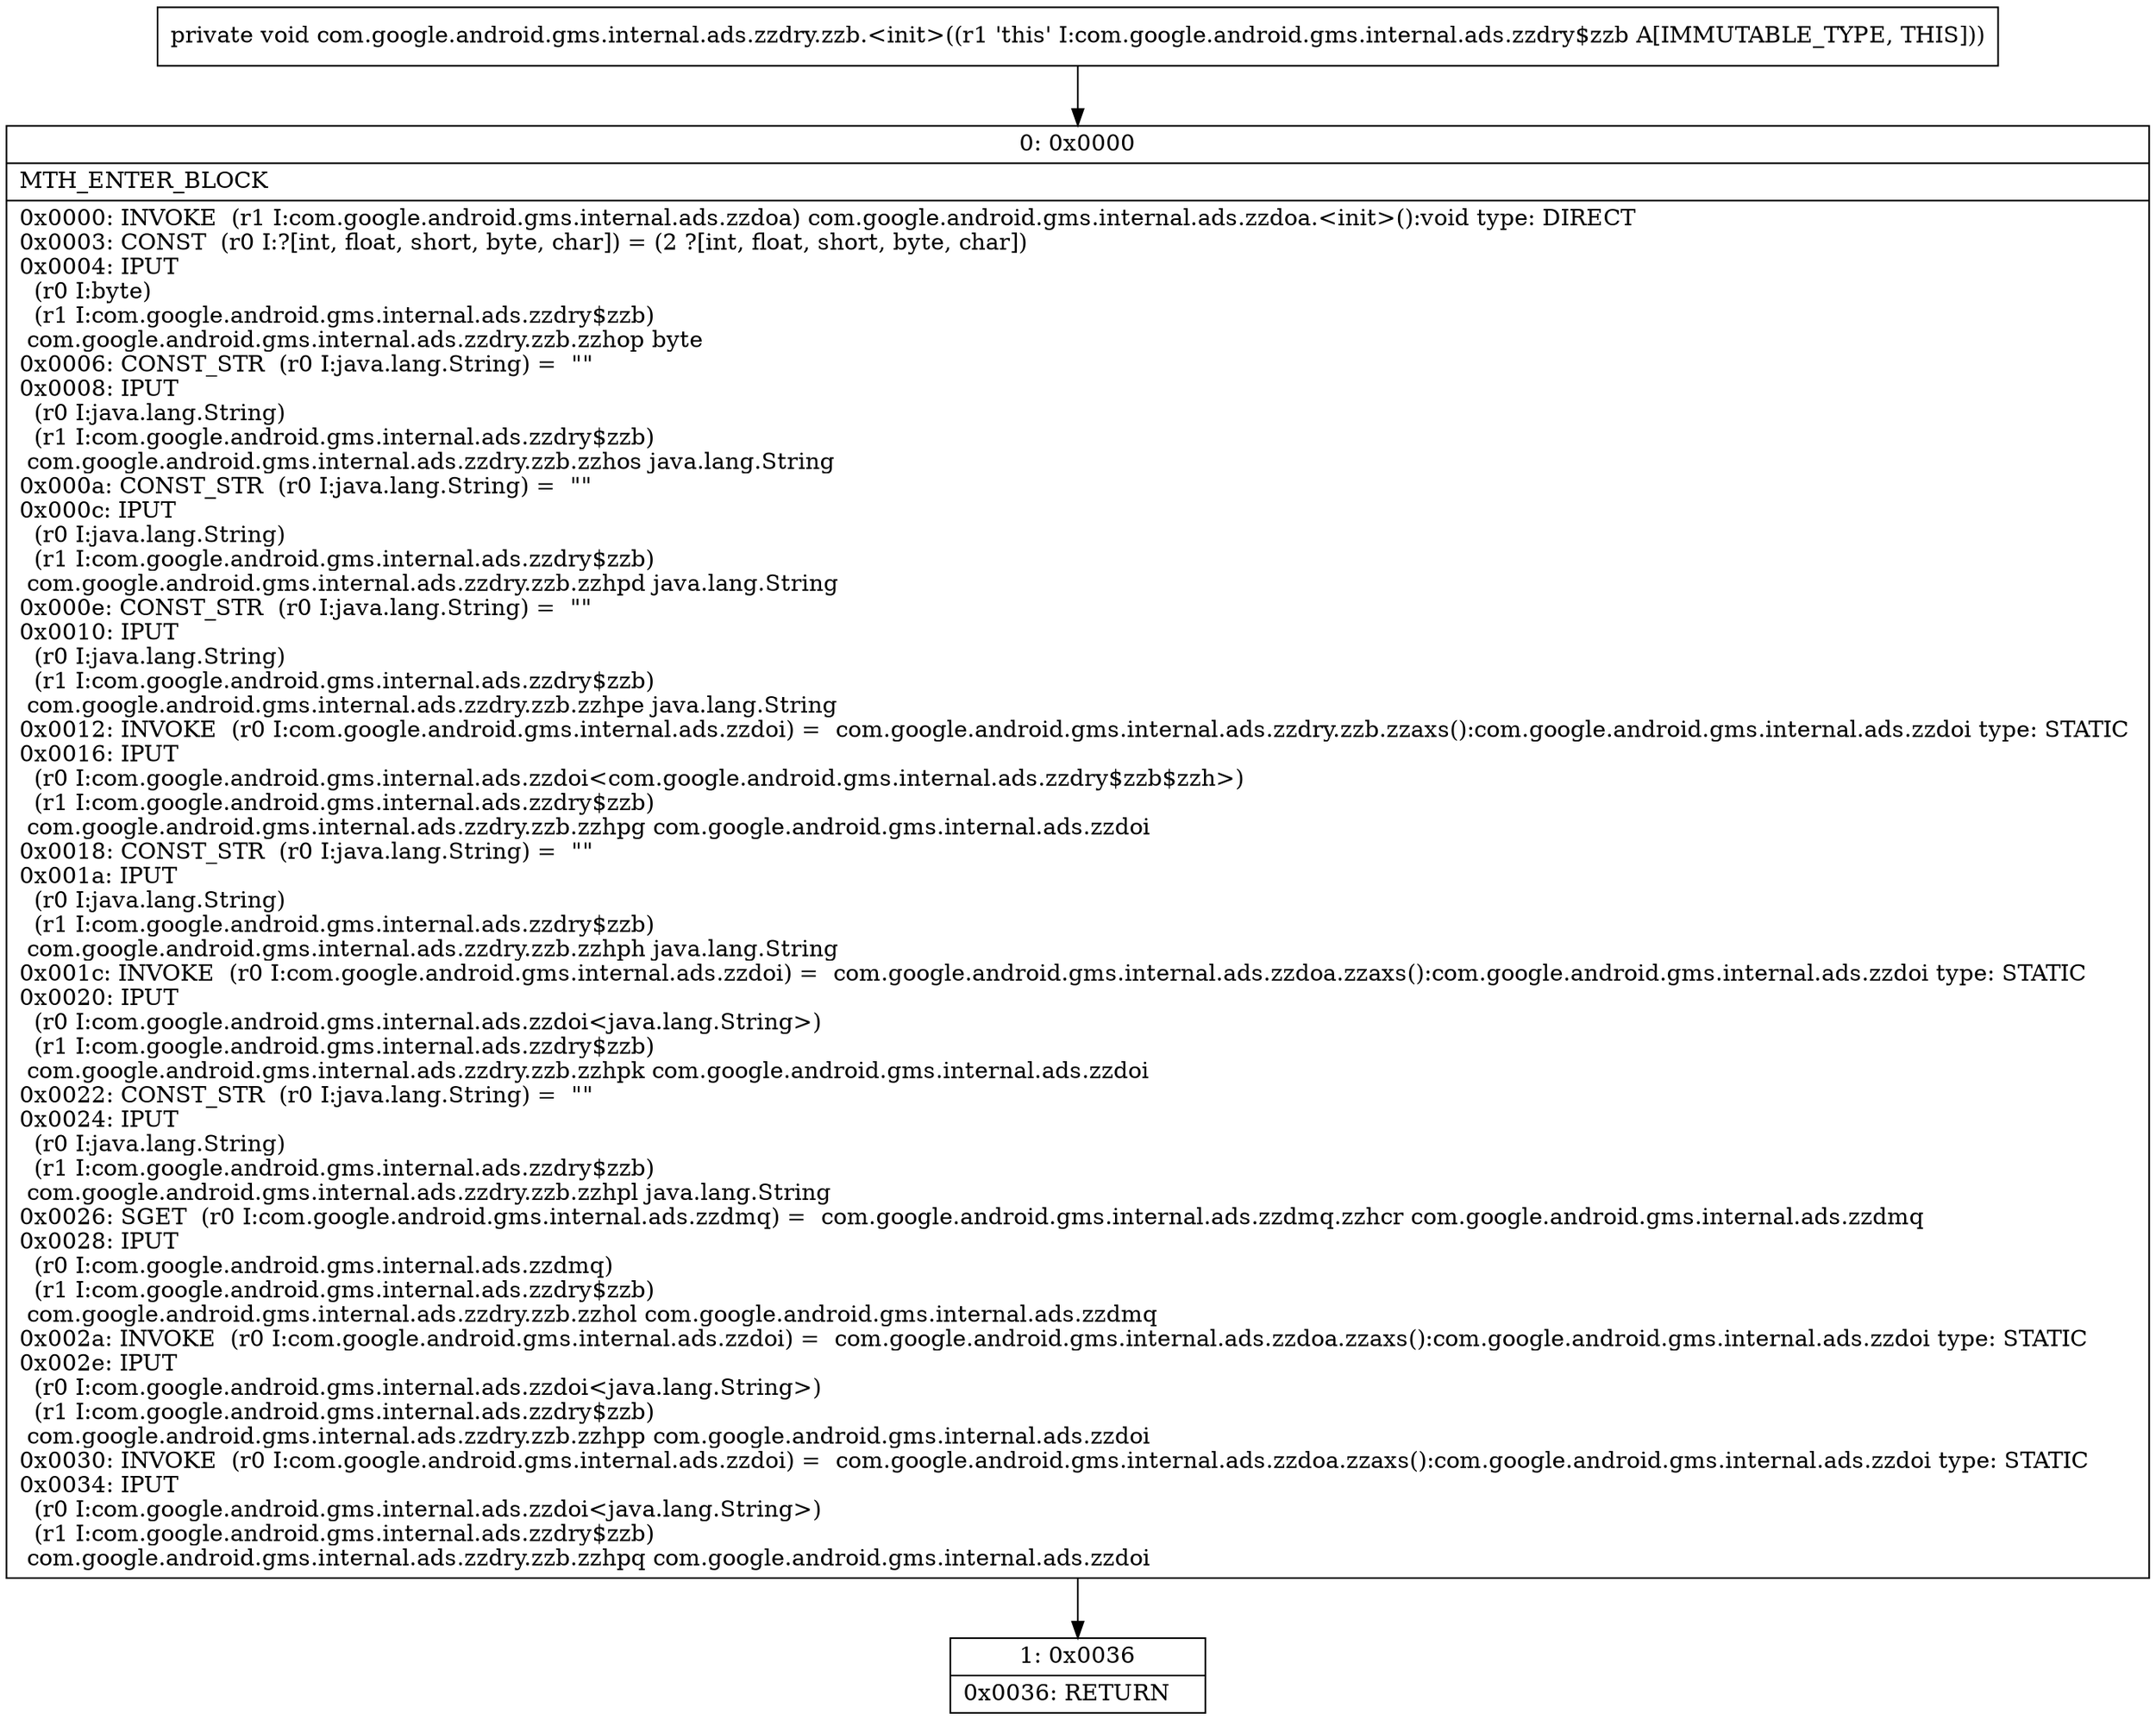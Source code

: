 digraph "CFG forcom.google.android.gms.internal.ads.zzdry.zzb.\<init\>()V" {
Node_0 [shape=record,label="{0\:\ 0x0000|MTH_ENTER_BLOCK\l|0x0000: INVOKE  (r1 I:com.google.android.gms.internal.ads.zzdoa) com.google.android.gms.internal.ads.zzdoa.\<init\>():void type: DIRECT \l0x0003: CONST  (r0 I:?[int, float, short, byte, char]) = (2 ?[int, float, short, byte, char]) \l0x0004: IPUT  \l  (r0 I:byte)\l  (r1 I:com.google.android.gms.internal.ads.zzdry$zzb)\l com.google.android.gms.internal.ads.zzdry.zzb.zzhop byte \l0x0006: CONST_STR  (r0 I:java.lang.String) =  \"\" \l0x0008: IPUT  \l  (r0 I:java.lang.String)\l  (r1 I:com.google.android.gms.internal.ads.zzdry$zzb)\l com.google.android.gms.internal.ads.zzdry.zzb.zzhos java.lang.String \l0x000a: CONST_STR  (r0 I:java.lang.String) =  \"\" \l0x000c: IPUT  \l  (r0 I:java.lang.String)\l  (r1 I:com.google.android.gms.internal.ads.zzdry$zzb)\l com.google.android.gms.internal.ads.zzdry.zzb.zzhpd java.lang.String \l0x000e: CONST_STR  (r0 I:java.lang.String) =  \"\" \l0x0010: IPUT  \l  (r0 I:java.lang.String)\l  (r1 I:com.google.android.gms.internal.ads.zzdry$zzb)\l com.google.android.gms.internal.ads.zzdry.zzb.zzhpe java.lang.String \l0x0012: INVOKE  (r0 I:com.google.android.gms.internal.ads.zzdoi) =  com.google.android.gms.internal.ads.zzdry.zzb.zzaxs():com.google.android.gms.internal.ads.zzdoi type: STATIC \l0x0016: IPUT  \l  (r0 I:com.google.android.gms.internal.ads.zzdoi\<com.google.android.gms.internal.ads.zzdry$zzb$zzh\>)\l  (r1 I:com.google.android.gms.internal.ads.zzdry$zzb)\l com.google.android.gms.internal.ads.zzdry.zzb.zzhpg com.google.android.gms.internal.ads.zzdoi \l0x0018: CONST_STR  (r0 I:java.lang.String) =  \"\" \l0x001a: IPUT  \l  (r0 I:java.lang.String)\l  (r1 I:com.google.android.gms.internal.ads.zzdry$zzb)\l com.google.android.gms.internal.ads.zzdry.zzb.zzhph java.lang.String \l0x001c: INVOKE  (r0 I:com.google.android.gms.internal.ads.zzdoi) =  com.google.android.gms.internal.ads.zzdoa.zzaxs():com.google.android.gms.internal.ads.zzdoi type: STATIC \l0x0020: IPUT  \l  (r0 I:com.google.android.gms.internal.ads.zzdoi\<java.lang.String\>)\l  (r1 I:com.google.android.gms.internal.ads.zzdry$zzb)\l com.google.android.gms.internal.ads.zzdry.zzb.zzhpk com.google.android.gms.internal.ads.zzdoi \l0x0022: CONST_STR  (r0 I:java.lang.String) =  \"\" \l0x0024: IPUT  \l  (r0 I:java.lang.String)\l  (r1 I:com.google.android.gms.internal.ads.zzdry$zzb)\l com.google.android.gms.internal.ads.zzdry.zzb.zzhpl java.lang.String \l0x0026: SGET  (r0 I:com.google.android.gms.internal.ads.zzdmq) =  com.google.android.gms.internal.ads.zzdmq.zzhcr com.google.android.gms.internal.ads.zzdmq \l0x0028: IPUT  \l  (r0 I:com.google.android.gms.internal.ads.zzdmq)\l  (r1 I:com.google.android.gms.internal.ads.zzdry$zzb)\l com.google.android.gms.internal.ads.zzdry.zzb.zzhol com.google.android.gms.internal.ads.zzdmq \l0x002a: INVOKE  (r0 I:com.google.android.gms.internal.ads.zzdoi) =  com.google.android.gms.internal.ads.zzdoa.zzaxs():com.google.android.gms.internal.ads.zzdoi type: STATIC \l0x002e: IPUT  \l  (r0 I:com.google.android.gms.internal.ads.zzdoi\<java.lang.String\>)\l  (r1 I:com.google.android.gms.internal.ads.zzdry$zzb)\l com.google.android.gms.internal.ads.zzdry.zzb.zzhpp com.google.android.gms.internal.ads.zzdoi \l0x0030: INVOKE  (r0 I:com.google.android.gms.internal.ads.zzdoi) =  com.google.android.gms.internal.ads.zzdoa.zzaxs():com.google.android.gms.internal.ads.zzdoi type: STATIC \l0x0034: IPUT  \l  (r0 I:com.google.android.gms.internal.ads.zzdoi\<java.lang.String\>)\l  (r1 I:com.google.android.gms.internal.ads.zzdry$zzb)\l com.google.android.gms.internal.ads.zzdry.zzb.zzhpq com.google.android.gms.internal.ads.zzdoi \l}"];
Node_1 [shape=record,label="{1\:\ 0x0036|0x0036: RETURN   \l}"];
MethodNode[shape=record,label="{private void com.google.android.gms.internal.ads.zzdry.zzb.\<init\>((r1 'this' I:com.google.android.gms.internal.ads.zzdry$zzb A[IMMUTABLE_TYPE, THIS])) }"];
MethodNode -> Node_0;
Node_0 -> Node_1;
}

